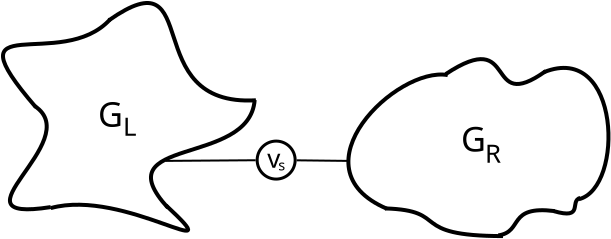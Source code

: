 <?xml version="1.0" encoding="UTF-8"?>
<dia:diagram xmlns:dia="http://www.lysator.liu.se/~alla/dia/">
  <dia:layer name="Background" visible="true" active="true">
    <dia:object type="Standard - Line" version="0" id="O0">
      <dia:attribute name="obj_pos">
        <dia:point val="19.018,4.04"/>
      </dia:attribute>
      <dia:attribute name="obj_bb">
        <dia:rectangle val="16.432,3.961;19.069,4.091"/>
      </dia:attribute>
      <dia:attribute name="conn_endpoints">
        <dia:point val="19.018,4.04"/>
        <dia:point val="16.483,4.012"/>
      </dia:attribute>
      <dia:attribute name="numcp">
        <dia:int val="1"/>
      </dia:attribute>
      <dia:attribute name="line_width">
        <dia:real val="0.1"/>
      </dia:attribute>
      <dia:connections>
        <dia:connection handle="1" to="O2" connection="8"/>
      </dia:connections>
    </dia:object>
    <dia:object type="Standard - Line" version="0" id="O1">
      <dia:attribute name="obj_pos">
        <dia:point val="9.918,4.04"/>
      </dia:attribute>
      <dia:attribute name="obj_bb">
        <dia:rectangle val="9.868,3.957;14.485,4.091"/>
      </dia:attribute>
      <dia:attribute name="conn_endpoints">
        <dia:point val="9.918,4.04"/>
        <dia:point val="14.435,4.007"/>
      </dia:attribute>
      <dia:attribute name="numcp">
        <dia:int val="1"/>
      </dia:attribute>
      <dia:attribute name="line_width">
        <dia:real val="0.1"/>
      </dia:attribute>
      <dia:connections>
        <dia:connection handle="1" to="O2" connection="8"/>
      </dia:connections>
    </dia:object>
    <dia:object type="Standard - Ellipse" version="0" id="O2">
      <dia:attribute name="obj_pos">
        <dia:point val="14.509,3.05"/>
      </dia:attribute>
      <dia:attribute name="obj_bb">
        <dia:rectangle val="14.434,2.975;16.484,5.025"/>
      </dia:attribute>
      <dia:attribute name="elem_corner">
        <dia:point val="14.509,3.05"/>
      </dia:attribute>
      <dia:attribute name="elem_width">
        <dia:real val="1.9"/>
      </dia:attribute>
      <dia:attribute name="elem_height">
        <dia:real val="1.9"/>
      </dia:attribute>
      <dia:attribute name="border_width">
        <dia:real val="0.15"/>
      </dia:attribute>
      <dia:attribute name="aspect">
        <dia:enum val="2"/>
      </dia:attribute>
    </dia:object>
    <dia:object type="Standard - BezierLine" version="0" id="O3">
      <dia:attribute name="obj_pos">
        <dia:point val="23.938,-0.3"/>
      </dia:attribute>
      <dia:attribute name="obj_bb">
        <dia:rectangle val="23.799,-1.148;29.077,0.296"/>
      </dia:attribute>
      <dia:attribute name="bez_points">
        <dia:point val="23.938,-0.3"/>
        <dia:point val="27.637,-2.75"/>
        <dia:point val="25.788,1.8"/>
        <dia:point val="28.938,-0.45"/>
      </dia:attribute>
      <dia:attribute name="corner_types">
        <dia:enum val="0"/>
        <dia:enum val="0"/>
      </dia:attribute>
      <dia:attribute name="line_width">
        <dia:real val="0.2"/>
      </dia:attribute>
    </dia:object>
    <dia:object type="Standard - BezierLine" version="0" id="O4">
      <dia:attribute name="obj_pos">
        <dia:point val="30.662,5.888"/>
      </dia:attribute>
      <dia:attribute name="obj_bb">
        <dia:rectangle val="29.214,5.764;30.786,6.77"/>
      </dia:attribute>
      <dia:attribute name="bez_points">
        <dia:point val="30.662,5.888"/>
        <dia:point val="30.1,6.05"/>
        <dia:point val="30.887,7"/>
        <dia:point val="29.337,6.55"/>
      </dia:attribute>
      <dia:attribute name="corner_types">
        <dia:enum val="0"/>
        <dia:enum val="0"/>
      </dia:attribute>
      <dia:attribute name="line_width">
        <dia:real val="0.2"/>
      </dia:attribute>
    </dia:object>
    <dia:object type="Standard - BezierLine" version="0" id="O5">
      <dia:attribute name="obj_pos">
        <dia:point val="29.387,6.55"/>
      </dia:attribute>
      <dia:attribute name="obj_bb">
        <dia:rectangle val="26.452,6.406;29.499,7.879"/>
      </dia:attribute>
      <dia:attribute name="bez_points">
        <dia:point val="29.387,6.55"/>
        <dia:point val="26.988,6.25"/>
        <dia:point val="27.84,7.585"/>
        <dia:point val="26.565,7.766"/>
      </dia:attribute>
      <dia:attribute name="corner_types">
        <dia:enum val="0"/>
        <dia:enum val="0"/>
      </dia:attribute>
      <dia:attribute name="line_width">
        <dia:real val="0.2"/>
      </dia:attribute>
    </dia:object>
    <dia:object type="Standard - BezierLine" version="0" id="O6">
      <dia:attribute name="obj_pos">
        <dia:point val="26.8,7.8"/>
      </dia:attribute>
      <dia:attribute name="obj_bb">
        <dia:rectangle val="20.794,6.313;26.9,7.9"/>
      </dia:attribute>
      <dia:attribute name="bez_points">
        <dia:point val="26.8,7.8"/>
        <dia:point val="21.941,7.797"/>
        <dia:point val="24.247,6.516"/>
        <dia:point val="20.897,6.416"/>
      </dia:attribute>
      <dia:attribute name="corner_types">
        <dia:enum val="0"/>
        <dia:enum val="0"/>
      </dia:attribute>
      <dia:attribute name="line_width">
        <dia:real val="0.2"/>
      </dia:attribute>
    </dia:object>
    <dia:object type="Standard - BezierLine" version="0" id="O7">
      <dia:attribute name="obj_pos">
        <dia:point val="20.994,6.431"/>
      </dia:attribute>
      <dia:attribute name="obj_bb">
        <dia:rectangle val="18.97,-0.378;24.153,6.563"/>
      </dia:attribute>
      <dia:attribute name="bez_points">
        <dia:point val="20.994,6.431"/>
        <dia:point val="16.238,4.4"/>
        <dia:point val="21.488,-0.7"/>
        <dia:point val="24.038,-0.25"/>
      </dia:attribute>
      <dia:attribute name="corner_types">
        <dia:enum val="0"/>
        <dia:enum val="0"/>
      </dia:attribute>
      <dia:attribute name="line_width">
        <dia:real val="0.2"/>
      </dia:attribute>
    </dia:object>
    <dia:object type="Standard - BezierLine" version="0" id="O8">
      <dia:attribute name="obj_pos">
        <dia:point val="30.593,5.956"/>
      </dia:attribute>
      <dia:attribute name="obj_bb">
        <dia:rectangle val="28.713,-0.709;32.176,6.077"/>
      </dia:attribute>
      <dia:attribute name="bez_points">
        <dia:point val="30.593,5.956"/>
        <dia:point val="32.881,5.404"/>
        <dia:point val="32.688,-1.95"/>
        <dia:point val="28.843,-0.394"/>
      </dia:attribute>
      <dia:attribute name="corner_types">
        <dia:enum val="0"/>
        <dia:enum val="0"/>
      </dia:attribute>
      <dia:attribute name="line_width">
        <dia:real val="0.2"/>
      </dia:attribute>
    </dia:object>
    <dia:object type="Standard - BezierLine" version="0" id="O9">
      <dia:attribute name="obj_pos">
        <dia:point val="7.097,-2.99"/>
      </dia:attribute>
      <dia:attribute name="obj_bb">
        <dia:rectangle val="6.957,-3.955;14.552,1.121"/>
      </dia:attribute>
      <dia:attribute name="bez_points">
        <dia:point val="7.097,-2.99"/>
        <dia:point val="11.947,-6.39"/>
        <dia:point val="8.447,1.36"/>
        <dia:point val="14.447,1.01"/>
      </dia:attribute>
      <dia:attribute name="corner_types">
        <dia:enum val="0"/>
        <dia:enum val="0"/>
      </dia:attribute>
      <dia:attribute name="line_width">
        <dia:real val="0.2"/>
      </dia:attribute>
    </dia:object>
    <dia:object type="Standard - BezierLine" version="0" id="O10">
      <dia:attribute name="obj_pos">
        <dia:point val="3.438,1.35"/>
      </dia:attribute>
      <dia:attribute name="obj_bb">
        <dia:rectangle val="1.701,-3.194;7.313,1.491"/>
      </dia:attribute>
      <dia:attribute name="bez_points">
        <dia:point val="3.438,1.35"/>
        <dia:point val="-1.0,-3.8"/>
        <dia:point val="4.728,-0.329"/>
        <dia:point val="7.172,-3.053"/>
      </dia:attribute>
      <dia:attribute name="corner_types">
        <dia:enum val="0"/>
        <dia:enum val="0"/>
      </dia:attribute>
      <dia:attribute name="line_width">
        <dia:real val="0.2"/>
      </dia:attribute>
    </dia:object>
    <dia:object type="Standard - BezierLine" version="0" id="O11">
      <dia:attribute name="obj_pos">
        <dia:point val="14.384,0.997"/>
      </dia:attribute>
      <dia:attribute name="obj_bb">
        <dia:rectangle val="9.1,0.89;14.491,6.526"/>
      </dia:attribute>
      <dia:attribute name="bez_points">
        <dia:point val="14.384,0.997"/>
        <dia:point val="14.137,4.35"/>
        <dia:point val="6.747,2.785"/>
        <dia:point val="10.047,6.385"/>
      </dia:attribute>
      <dia:attribute name="corner_types">
        <dia:enum val="0"/>
        <dia:enum val="0"/>
      </dia:attribute>
      <dia:attribute name="line_width">
        <dia:real val="0.2"/>
      </dia:attribute>
    </dia:object>
    <dia:object type="Standard - BezierLine" version="0" id="O12">
      <dia:attribute name="obj_pos">
        <dia:point val="9.947,6.26"/>
      </dia:attribute>
      <dia:attribute name="obj_bb">
        <dia:rectangle val="4.064,6.118;11.158,7.63"/>
      </dia:attribute>
      <dia:attribute name="bez_points">
        <dia:point val="9.947,6.26"/>
        <dia:point val="13.447,9.51"/>
        <dia:point val="7.888,5.375"/>
        <dia:point val="4.188,6.4"/>
      </dia:attribute>
      <dia:attribute name="corner_types">
        <dia:enum val="0"/>
        <dia:enum val="0"/>
      </dia:attribute>
      <dia:attribute name="line_width">
        <dia:real val="0.2"/>
      </dia:attribute>
    </dia:object>
    <dia:object type="Standard - BezierLine" version="0" id="O13">
      <dia:attribute name="obj_pos">
        <dia:point val="3.388,1.3"/>
      </dia:attribute>
      <dia:attribute name="obj_bb">
        <dia:rectangle val="2.048,1.161;4.302,6.56"/>
      </dia:attribute>
      <dia:attribute name="bez_points">
        <dia:point val="3.388,1.3"/>
        <dia:point val="6.013,3.038"/>
        <dia:point val="-1.163,7.188"/>
        <dia:point val="4.188,6.35"/>
      </dia:attribute>
      <dia:attribute name="corner_types">
        <dia:enum val="0"/>
        <dia:enum val="0"/>
      </dia:attribute>
      <dia:attribute name="line_width">
        <dia:real val="0.2"/>
      </dia:attribute>
    </dia:object>
    <dia:object type="Standard - Text" version="1" id="O14">
      <dia:attribute name="obj_pos">
        <dia:point val="6.55,2.35"/>
      </dia:attribute>
      <dia:attribute name="obj_bb">
        <dia:rectangle val="6.55,0.76;7.878,2.755"/>
      </dia:attribute>
      <dia:attribute name="text">
        <dia:composite type="text">
          <dia:attribute name="string">
            <dia:string>#G#</dia:string>
          </dia:attribute>
          <dia:attribute name="font">
            <dia:font family="sans" style="0" name="Helvetica"/>
          </dia:attribute>
          <dia:attribute name="height">
            <dia:real val="2.141"/>
          </dia:attribute>
          <dia:attribute name="pos">
            <dia:point val="6.55,2.35"/>
          </dia:attribute>
          <dia:attribute name="color">
            <dia:color val="#000000"/>
          </dia:attribute>
          <dia:attribute name="alignment">
            <dia:enum val="0"/>
          </dia:attribute>
        </dia:composite>
      </dia:attribute>
      <dia:attribute name="valign">
        <dia:enum val="3"/>
      </dia:attribute>
    </dia:object>
    <dia:object type="Standard - Text" version="1" id="O15">
      <dia:attribute name="obj_pos">
        <dia:point val="24.705,3.58"/>
      </dia:attribute>
      <dia:attribute name="obj_bb">
        <dia:rectangle val="24.705,1.99;26.032,3.985"/>
      </dia:attribute>
      <dia:attribute name="text">
        <dia:composite type="text">
          <dia:attribute name="string">
            <dia:string>#G#</dia:string>
          </dia:attribute>
          <dia:attribute name="font">
            <dia:font family="sans" style="0" name="Helvetica"/>
          </dia:attribute>
          <dia:attribute name="height">
            <dia:real val="2.141"/>
          </dia:attribute>
          <dia:attribute name="pos">
            <dia:point val="24.705,3.58"/>
          </dia:attribute>
          <dia:attribute name="color">
            <dia:color val="#000000"/>
          </dia:attribute>
          <dia:attribute name="alignment">
            <dia:enum val="0"/>
          </dia:attribute>
        </dia:composite>
      </dia:attribute>
      <dia:attribute name="valign">
        <dia:enum val="3"/>
      </dia:attribute>
    </dia:object>
    <dia:object type="Standard - Text" version="1" id="O16">
      <dia:attribute name="obj_pos">
        <dia:point val="7.805,2.78"/>
      </dia:attribute>
      <dia:attribute name="obj_bb">
        <dia:rectangle val="7.805,1.583;8.523,3.085"/>
      </dia:attribute>
      <dia:attribute name="text">
        <dia:composite type="text">
          <dia:attribute name="string">
            <dia:string>#L#</dia:string>
          </dia:attribute>
          <dia:attribute name="font">
            <dia:font family="sans" style="0" name="Helvetica"/>
          </dia:attribute>
          <dia:attribute name="height">
            <dia:real val="1.611"/>
          </dia:attribute>
          <dia:attribute name="pos">
            <dia:point val="7.805,2.78"/>
          </dia:attribute>
          <dia:attribute name="color">
            <dia:color val="#000000"/>
          </dia:attribute>
          <dia:attribute name="alignment">
            <dia:enum val="0"/>
          </dia:attribute>
        </dia:composite>
      </dia:attribute>
      <dia:attribute name="valign">
        <dia:enum val="3"/>
      </dia:attribute>
    </dia:object>
    <dia:object type="Standard - Text" version="1" id="O17">
      <dia:attribute name="obj_pos">
        <dia:point val="25.905,4.138"/>
      </dia:attribute>
      <dia:attribute name="obj_bb">
        <dia:rectangle val="25.905,2.94;26.8,4.442"/>
      </dia:attribute>
      <dia:attribute name="text">
        <dia:composite type="text">
          <dia:attribute name="string">
            <dia:string>#R#</dia:string>
          </dia:attribute>
          <dia:attribute name="font">
            <dia:font family="sans" style="0" name="Helvetica"/>
          </dia:attribute>
          <dia:attribute name="height">
            <dia:real val="1.611"/>
          </dia:attribute>
          <dia:attribute name="pos">
            <dia:point val="25.905,4.138"/>
          </dia:attribute>
          <dia:attribute name="color">
            <dia:color val="#000000"/>
          </dia:attribute>
          <dia:attribute name="alignment">
            <dia:enum val="0"/>
          </dia:attribute>
        </dia:composite>
      </dia:attribute>
      <dia:attribute name="valign">
        <dia:enum val="3"/>
      </dia:attribute>
    </dia:object>
    <dia:object type="Standard - Text" version="1" id="O18">
      <dia:attribute name="obj_pos">
        <dia:point val="15.01,4.378"/>
      </dia:attribute>
      <dia:attribute name="obj_bb">
        <dia:rectangle val="15.01,3.18;15.773,4.683"/>
      </dia:attribute>
      <dia:attribute name="text">
        <dia:composite type="text">
          <dia:attribute name="string">
            <dia:string>#v#</dia:string>
          </dia:attribute>
          <dia:attribute name="font">
            <dia:font family="sans" style="0" name="Helvetica"/>
          </dia:attribute>
          <dia:attribute name="height">
            <dia:real val="1.611"/>
          </dia:attribute>
          <dia:attribute name="pos">
            <dia:point val="15.01,4.378"/>
          </dia:attribute>
          <dia:attribute name="color">
            <dia:color val="#000000"/>
          </dia:attribute>
          <dia:attribute name="alignment">
            <dia:enum val="0"/>
          </dia:attribute>
        </dia:composite>
      </dia:attribute>
      <dia:attribute name="valign">
        <dia:enum val="3"/>
      </dia:attribute>
    </dia:object>
    <dia:object type="Standard - Text" version="1" id="O19">
      <dia:attribute name="obj_pos">
        <dia:point val="15.565,4.518"/>
      </dia:attribute>
      <dia:attribute name="obj_bb">
        <dia:rectangle val="15.565,3.842;15.943,4.69"/>
      </dia:attribute>
      <dia:attribute name="text">
        <dia:composite type="text">
          <dia:attribute name="string">
            <dia:string>#s#</dia:string>
          </dia:attribute>
          <dia:attribute name="font">
            <dia:font family="sans" style="0" name="Helvetica"/>
          </dia:attribute>
          <dia:attribute name="height">
            <dia:real val="0.906"/>
          </dia:attribute>
          <dia:attribute name="pos">
            <dia:point val="15.565,4.518"/>
          </dia:attribute>
          <dia:attribute name="color">
            <dia:color val="#000000"/>
          </dia:attribute>
          <dia:attribute name="alignment">
            <dia:enum val="0"/>
          </dia:attribute>
        </dia:composite>
      </dia:attribute>
      <dia:attribute name="valign">
        <dia:enum val="3"/>
      </dia:attribute>
    </dia:object>
  </dia:layer>
</dia:diagram>
